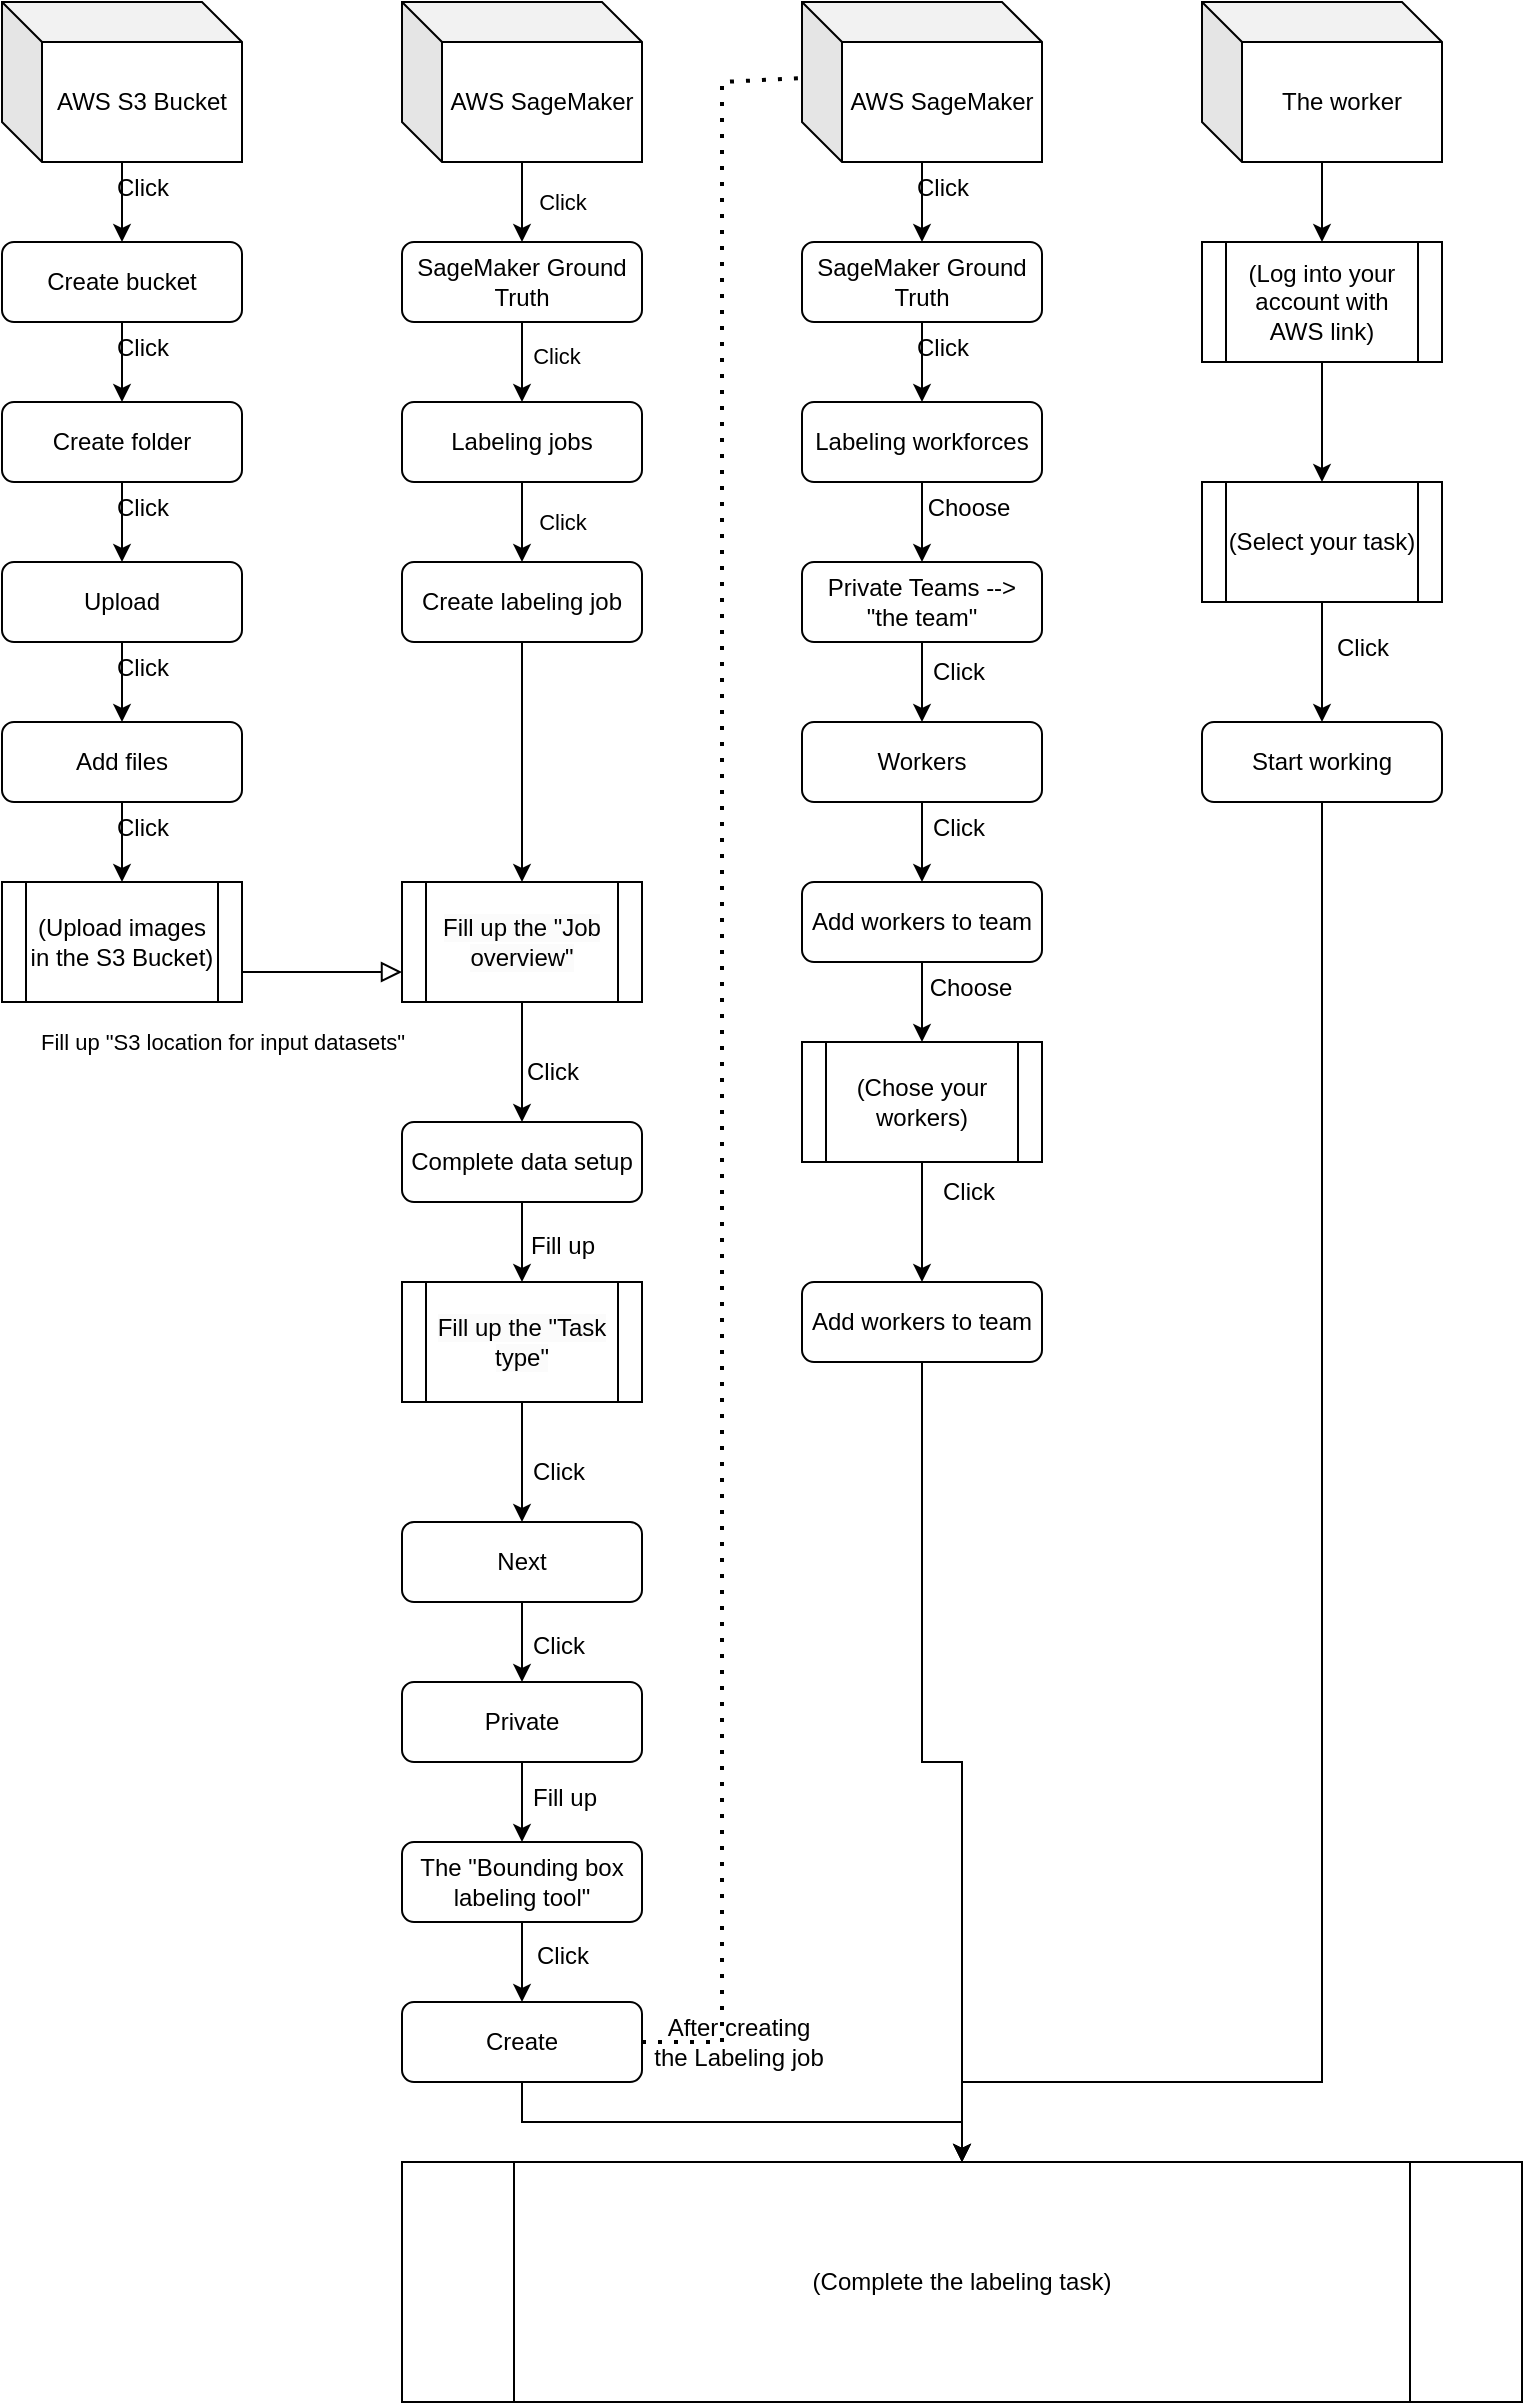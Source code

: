 <mxfile version="23.1.2" type="github">
  <diagram id="C5RBs43oDa-KdzZeNtuy" name="Page-1">
    <mxGraphModel dx="1434" dy="773" grid="1" gridSize="10" guides="1" tooltips="1" connect="1" arrows="1" fold="1" page="1" pageScale="1" pageWidth="827" pageHeight="1169" math="0" shadow="0">
      <root>
        <mxCell id="WIyWlLk6GJQsqaUBKTNV-0" />
        <mxCell id="WIyWlLk6GJQsqaUBKTNV-1" parent="WIyWlLk6GJQsqaUBKTNV-0" />
        <mxCell id="19GAgHuE4jPKgQZACqqg-97" value="" style="edgeStyle=orthogonalEdgeStyle;rounded=0;orthogonalLoop=1;jettySize=auto;html=1;" edge="1" parent="WIyWlLk6GJQsqaUBKTNV-1" source="19GAgHuE4jPKgQZACqqg-0" target="19GAgHuE4jPKgQZACqqg-18">
          <mxGeometry relative="1" as="geometry" />
        </mxCell>
        <mxCell id="19GAgHuE4jPKgQZACqqg-0" value="AWS S3 Bucket" style="shape=cube;whiteSpace=wrap;html=1;boundedLbl=1;backgroundOutline=1;darkOpacity=0.05;darkOpacity2=0.1;" vertex="1" parent="WIyWlLk6GJQsqaUBKTNV-1">
          <mxGeometry x="40" y="80" width="120" height="80" as="geometry" />
        </mxCell>
        <mxCell id="19GAgHuE4jPKgQZACqqg-92" value="" style="edgeStyle=orthogonalEdgeStyle;rounded=0;orthogonalLoop=1;jettySize=auto;html=1;" edge="1" parent="WIyWlLk6GJQsqaUBKTNV-1" source="19GAgHuE4jPKgQZACqqg-2" target="19GAgHuE4jPKgQZACqqg-4">
          <mxGeometry relative="1" as="geometry" />
        </mxCell>
        <mxCell id="19GAgHuE4jPKgQZACqqg-2" value="AWS SageMaker" style="shape=cube;whiteSpace=wrap;html=1;boundedLbl=1;backgroundOutline=1;darkOpacity=0.05;darkOpacity2=0.1;" vertex="1" parent="WIyWlLk6GJQsqaUBKTNV-1">
          <mxGeometry x="240" y="80" width="120" height="80" as="geometry" />
        </mxCell>
        <mxCell id="19GAgHuE4jPKgQZACqqg-94" value="" style="edgeStyle=orthogonalEdgeStyle;rounded=0;orthogonalLoop=1;jettySize=auto;html=1;" edge="1" parent="WIyWlLk6GJQsqaUBKTNV-1" source="19GAgHuE4jPKgQZACqqg-4" target="19GAgHuE4jPKgQZACqqg-5">
          <mxGeometry relative="1" as="geometry" />
        </mxCell>
        <mxCell id="19GAgHuE4jPKgQZACqqg-4" value="SageMaker Ground Truth" style="rounded=1;whiteSpace=wrap;html=1;fontSize=12;glass=0;strokeWidth=1;shadow=0;" vertex="1" parent="WIyWlLk6GJQsqaUBKTNV-1">
          <mxGeometry x="240" y="200" width="120" height="40" as="geometry" />
        </mxCell>
        <mxCell id="19GAgHuE4jPKgQZACqqg-95" value="" style="edgeStyle=orthogonalEdgeStyle;rounded=0;orthogonalLoop=1;jettySize=auto;html=1;" edge="1" parent="WIyWlLk6GJQsqaUBKTNV-1" source="19GAgHuE4jPKgQZACqqg-5" target="19GAgHuE4jPKgQZACqqg-36">
          <mxGeometry relative="1" as="geometry" />
        </mxCell>
        <mxCell id="19GAgHuE4jPKgQZACqqg-5" value="Labeling jobs" style="rounded=1;whiteSpace=wrap;html=1;fontSize=12;glass=0;strokeWidth=1;shadow=0;" vertex="1" parent="WIyWlLk6GJQsqaUBKTNV-1">
          <mxGeometry x="240" y="280" width="120" height="40" as="geometry" />
        </mxCell>
        <mxCell id="19GAgHuE4jPKgQZACqqg-9" value="Fill up &quot;S3 location for input datasets&quot;" style="edgeStyle=orthogonalEdgeStyle;rounded=0;html=1;jettySize=auto;orthogonalLoop=1;fontSize=11;endArrow=block;endFill=0;endSize=8;strokeWidth=1;shadow=0;labelBackgroundColor=none;exitX=1;exitY=0.75;exitDx=0;exitDy=0;entryX=0;entryY=0.75;entryDx=0;entryDy=0;" edge="1" parent="WIyWlLk6GJQsqaUBKTNV-1" source="19GAgHuE4jPKgQZACqqg-45" target="19GAgHuE4jPKgQZACqqg-46">
          <mxGeometry x="-1" y="-36" relative="1" as="geometry">
            <mxPoint x="-10" y="-1" as="offset" />
            <mxPoint x="100" y="560" as="sourcePoint" />
            <mxPoint x="260" y="600" as="targetPoint" />
          </mxGeometry>
        </mxCell>
        <mxCell id="19GAgHuE4jPKgQZACqqg-49" value="" style="edgeStyle=orthogonalEdgeStyle;rounded=0;orthogonalLoop=1;jettySize=auto;html=1;" edge="1" parent="WIyWlLk6GJQsqaUBKTNV-1" source="19GAgHuE4jPKgQZACqqg-16" target="19GAgHuE4jPKgQZACqqg-48">
          <mxGeometry relative="1" as="geometry" />
        </mxCell>
        <mxCell id="19GAgHuE4jPKgQZACqqg-16" value="Complete data setup" style="rounded=1;whiteSpace=wrap;html=1;" vertex="1" parent="WIyWlLk6GJQsqaUBKTNV-1">
          <mxGeometry x="240" y="640" width="120" height="40" as="geometry" />
        </mxCell>
        <mxCell id="19GAgHuE4jPKgQZACqqg-98" value="" style="edgeStyle=orthogonalEdgeStyle;rounded=0;orthogonalLoop=1;jettySize=auto;html=1;" edge="1" parent="WIyWlLk6GJQsqaUBKTNV-1" source="19GAgHuE4jPKgQZACqqg-18" target="19GAgHuE4jPKgQZACqqg-21">
          <mxGeometry relative="1" as="geometry" />
        </mxCell>
        <mxCell id="19GAgHuE4jPKgQZACqqg-18" value="Create bucket" style="rounded=1;whiteSpace=wrap;html=1;" vertex="1" parent="WIyWlLk6GJQsqaUBKTNV-1">
          <mxGeometry x="40" y="200" width="120" height="40" as="geometry" />
        </mxCell>
        <mxCell id="19GAgHuE4jPKgQZACqqg-99" value="" style="edgeStyle=orthogonalEdgeStyle;rounded=0;orthogonalLoop=1;jettySize=auto;html=1;" edge="1" parent="WIyWlLk6GJQsqaUBKTNV-1" source="19GAgHuE4jPKgQZACqqg-21" target="19GAgHuE4jPKgQZACqqg-22">
          <mxGeometry relative="1" as="geometry" />
        </mxCell>
        <mxCell id="19GAgHuE4jPKgQZACqqg-21" value="Create folder" style="rounded=1;whiteSpace=wrap;html=1;" vertex="1" parent="WIyWlLk6GJQsqaUBKTNV-1">
          <mxGeometry x="40" y="280" width="120" height="40" as="geometry" />
        </mxCell>
        <mxCell id="19GAgHuE4jPKgQZACqqg-100" value="" style="edgeStyle=orthogonalEdgeStyle;rounded=0;orthogonalLoop=1;jettySize=auto;html=1;" edge="1" parent="WIyWlLk6GJQsqaUBKTNV-1" source="19GAgHuE4jPKgQZACqqg-22" target="19GAgHuE4jPKgQZACqqg-23">
          <mxGeometry relative="1" as="geometry" />
        </mxCell>
        <mxCell id="19GAgHuE4jPKgQZACqqg-22" value="Upload" style="rounded=1;whiteSpace=wrap;html=1;" vertex="1" parent="WIyWlLk6GJQsqaUBKTNV-1">
          <mxGeometry x="40" y="360" width="120" height="40" as="geometry" />
        </mxCell>
        <mxCell id="19GAgHuE4jPKgQZACqqg-101" value="" style="edgeStyle=orthogonalEdgeStyle;rounded=0;orthogonalLoop=1;jettySize=auto;html=1;" edge="1" parent="WIyWlLk6GJQsqaUBKTNV-1" source="19GAgHuE4jPKgQZACqqg-23" target="19GAgHuE4jPKgQZACqqg-45">
          <mxGeometry relative="1" as="geometry" />
        </mxCell>
        <mxCell id="19GAgHuE4jPKgQZACqqg-23" value="Add files" style="rounded=1;whiteSpace=wrap;html=1;" vertex="1" parent="WIyWlLk6GJQsqaUBKTNV-1">
          <mxGeometry x="40" y="440" width="120" height="40" as="geometry" />
        </mxCell>
        <mxCell id="19GAgHuE4jPKgQZACqqg-34" value="Click" style="edgeLabel;html=1;align=center;verticalAlign=middle;resizable=0;points=[];" vertex="1" connectable="0" parent="WIyWlLk6GJQsqaUBKTNV-1">
          <mxGeometry x="320" y="180" as="geometry" />
        </mxCell>
        <mxCell id="19GAgHuE4jPKgQZACqqg-35" value="Click" style="edgeLabel;html=1;align=center;verticalAlign=middle;resizable=0;points=[];" vertex="1" connectable="0" parent="WIyWlLk6GJQsqaUBKTNV-1">
          <mxGeometry x="120" y="188" as="geometry">
            <mxPoint x="197" y="69" as="offset" />
          </mxGeometry>
        </mxCell>
        <mxCell id="19GAgHuE4jPKgQZACqqg-36" value="Create labeling job" style="rounded=1;whiteSpace=wrap;html=1;fontSize=12;glass=0;strokeWidth=1;shadow=0;" vertex="1" parent="WIyWlLk6GJQsqaUBKTNV-1">
          <mxGeometry x="240" y="360" width="120" height="40" as="geometry" />
        </mxCell>
        <mxCell id="19GAgHuE4jPKgQZACqqg-39" value="Click" style="edgeLabel;html=1;align=center;verticalAlign=middle;resizable=0;points=[];" vertex="1" connectable="0" parent="WIyWlLk6GJQsqaUBKTNV-1">
          <mxGeometry x="320" y="340" as="geometry" />
        </mxCell>
        <mxCell id="19GAgHuE4jPKgQZACqqg-41" value="Fill up" style="text;html=1;align=center;verticalAlign=middle;resizable=0;points=[];autosize=1;strokeColor=none;fillColor=none;" vertex="1" parent="WIyWlLk6GJQsqaUBKTNV-1">
          <mxGeometry x="290" y="687" width="60" height="30" as="geometry" />
        </mxCell>
        <mxCell id="19GAgHuE4jPKgQZACqqg-42" value="" style="endArrow=classic;html=1;rounded=0;exitX=0.5;exitY=1;exitDx=0;exitDy=0;entryX=0.5;entryY=0;entryDx=0;entryDy=0;" edge="1" parent="WIyWlLk6GJQsqaUBKTNV-1" source="19GAgHuE4jPKgQZACqqg-46" target="19GAgHuE4jPKgQZACqqg-16">
          <mxGeometry width="50" height="50" relative="1" as="geometry">
            <mxPoint x="300" y="640" as="sourcePoint" />
            <mxPoint x="490" y="510" as="targetPoint" />
          </mxGeometry>
        </mxCell>
        <mxCell id="19GAgHuE4jPKgQZACqqg-43" value="Click" style="text;html=1;align=center;verticalAlign=middle;resizable=0;points=[];autosize=1;strokeColor=none;fillColor=none;" vertex="1" parent="WIyWlLk6GJQsqaUBKTNV-1">
          <mxGeometry x="290" y="600" width="50" height="30" as="geometry" />
        </mxCell>
        <mxCell id="19GAgHuE4jPKgQZACqqg-45" value="(Upload images in the S3 Bucket)" style="shape=process;whiteSpace=wrap;html=1;backgroundOutline=1;" vertex="1" parent="WIyWlLk6GJQsqaUBKTNV-1">
          <mxGeometry x="40" y="520" width="120" height="60" as="geometry" />
        </mxCell>
        <mxCell id="19GAgHuE4jPKgQZACqqg-46" value="&lt;span style=&quot;color: rgb(0, 0, 0); font-family: Helvetica; font-size: 12px; font-style: normal; font-variant-ligatures: normal; font-variant-caps: normal; font-weight: 400; letter-spacing: normal; orphans: 2; text-align: center; text-indent: 0px; text-transform: none; widows: 2; word-spacing: 0px; -webkit-text-stroke-width: 0px; background-color: rgb(251, 251, 251); text-decoration-thickness: initial; text-decoration-style: initial; text-decoration-color: initial; float: none; display: inline !important;&quot;&gt;Fill up the &quot;Job overview&quot;&lt;/span&gt;" style="shape=process;whiteSpace=wrap;html=1;backgroundOutline=1;" vertex="1" parent="WIyWlLk6GJQsqaUBKTNV-1">
          <mxGeometry x="240" y="520" width="120" height="60" as="geometry" />
        </mxCell>
        <mxCell id="19GAgHuE4jPKgQZACqqg-51" value="" style="edgeStyle=orthogonalEdgeStyle;rounded=0;orthogonalLoop=1;jettySize=auto;html=1;" edge="1" parent="WIyWlLk6GJQsqaUBKTNV-1" source="19GAgHuE4jPKgQZACqqg-48" target="19GAgHuE4jPKgQZACqqg-50">
          <mxGeometry relative="1" as="geometry" />
        </mxCell>
        <mxCell id="19GAgHuE4jPKgQZACqqg-48" value="&lt;span style=&quot;color: rgb(0, 0, 0); font-family: Helvetica; font-size: 12px; font-style: normal; font-variant-ligatures: normal; font-variant-caps: normal; font-weight: 400; letter-spacing: normal; orphans: 2; text-align: center; text-indent: 0px; text-transform: none; widows: 2; word-spacing: 0px; -webkit-text-stroke-width: 0px; background-color: rgb(251, 251, 251); text-decoration-thickness: initial; text-decoration-style: initial; text-decoration-color: initial; float: none; display: inline !important;&quot;&gt;Fill up the &quot;Task type&quot;&lt;/span&gt;" style="shape=process;whiteSpace=wrap;html=1;backgroundOutline=1;" vertex="1" parent="WIyWlLk6GJQsqaUBKTNV-1">
          <mxGeometry x="240" y="720" width="120" height="60" as="geometry" />
        </mxCell>
        <mxCell id="19GAgHuE4jPKgQZACqqg-54" value="" style="edgeStyle=orthogonalEdgeStyle;rounded=0;orthogonalLoop=1;jettySize=auto;html=1;" edge="1" parent="WIyWlLk6GJQsqaUBKTNV-1" source="19GAgHuE4jPKgQZACqqg-50" target="19GAgHuE4jPKgQZACqqg-53">
          <mxGeometry relative="1" as="geometry" />
        </mxCell>
        <mxCell id="19GAgHuE4jPKgQZACqqg-50" value="Next" style="rounded=1;whiteSpace=wrap;html=1;" vertex="1" parent="WIyWlLk6GJQsqaUBKTNV-1">
          <mxGeometry x="240" y="840" width="120" height="40" as="geometry" />
        </mxCell>
        <mxCell id="19GAgHuE4jPKgQZACqqg-52" value="Click" style="text;html=1;align=center;verticalAlign=middle;resizable=0;points=[];autosize=1;strokeColor=none;fillColor=none;" vertex="1" parent="WIyWlLk6GJQsqaUBKTNV-1">
          <mxGeometry x="293" y="800" width="50" height="30" as="geometry" />
        </mxCell>
        <mxCell id="19GAgHuE4jPKgQZACqqg-57" value="" style="edgeStyle=orthogonalEdgeStyle;rounded=0;orthogonalLoop=1;jettySize=auto;html=1;" edge="1" parent="WIyWlLk6GJQsqaUBKTNV-1" source="19GAgHuE4jPKgQZACqqg-53" target="19GAgHuE4jPKgQZACqqg-56">
          <mxGeometry relative="1" as="geometry" />
        </mxCell>
        <mxCell id="19GAgHuE4jPKgQZACqqg-53" value="Private" style="rounded=1;whiteSpace=wrap;html=1;" vertex="1" parent="WIyWlLk6GJQsqaUBKTNV-1">
          <mxGeometry x="240" y="920" width="120" height="40" as="geometry" />
        </mxCell>
        <mxCell id="19GAgHuE4jPKgQZACqqg-61" value="" style="edgeStyle=orthogonalEdgeStyle;rounded=0;orthogonalLoop=1;jettySize=auto;html=1;" edge="1" parent="WIyWlLk6GJQsqaUBKTNV-1" source="19GAgHuE4jPKgQZACqqg-56" target="19GAgHuE4jPKgQZACqqg-60">
          <mxGeometry relative="1" as="geometry" />
        </mxCell>
        <mxCell id="19GAgHuE4jPKgQZACqqg-56" value="The &quot;Bounding box labeling tool&quot;" style="rounded=1;whiteSpace=wrap;html=1;" vertex="1" parent="WIyWlLk6GJQsqaUBKTNV-1">
          <mxGeometry x="240" y="1000" width="120" height="40" as="geometry" />
        </mxCell>
        <mxCell id="19GAgHuE4jPKgQZACqqg-58" value="Click" style="text;html=1;align=center;verticalAlign=middle;resizable=0;points=[];autosize=1;strokeColor=none;fillColor=none;" vertex="1" parent="WIyWlLk6GJQsqaUBKTNV-1">
          <mxGeometry x="293" y="887" width="50" height="30" as="geometry" />
        </mxCell>
        <mxCell id="19GAgHuE4jPKgQZACqqg-59" value="Fill up" style="text;html=1;align=center;verticalAlign=middle;resizable=0;points=[];autosize=1;strokeColor=none;fillColor=none;" vertex="1" parent="WIyWlLk6GJQsqaUBKTNV-1">
          <mxGeometry x="291" y="963" width="60" height="30" as="geometry" />
        </mxCell>
        <mxCell id="19GAgHuE4jPKgQZACqqg-117" value="" style="edgeStyle=orthogonalEdgeStyle;rounded=0;orthogonalLoop=1;jettySize=auto;html=1;" edge="1" parent="WIyWlLk6GJQsqaUBKTNV-1" source="19GAgHuE4jPKgQZACqqg-60" target="19GAgHuE4jPKgQZACqqg-116">
          <mxGeometry relative="1" as="geometry" />
        </mxCell>
        <mxCell id="19GAgHuE4jPKgQZACqqg-60" value="Create" style="rounded=1;whiteSpace=wrap;html=1;" vertex="1" parent="WIyWlLk6GJQsqaUBKTNV-1">
          <mxGeometry x="240" y="1080" width="120" height="40" as="geometry" />
        </mxCell>
        <mxCell id="19GAgHuE4jPKgQZACqqg-62" value="Click" style="text;html=1;align=center;verticalAlign=middle;resizable=0;points=[];autosize=1;strokeColor=none;fillColor=none;" vertex="1" parent="WIyWlLk6GJQsqaUBKTNV-1">
          <mxGeometry x="295" y="1042" width="50" height="30" as="geometry" />
        </mxCell>
        <mxCell id="19GAgHuE4jPKgQZACqqg-110" value="" style="edgeStyle=orthogonalEdgeStyle;rounded=0;orthogonalLoop=1;jettySize=auto;html=1;" edge="1" parent="WIyWlLk6GJQsqaUBKTNV-1" source="19GAgHuE4jPKgQZACqqg-63" target="19GAgHuE4jPKgQZACqqg-109">
          <mxGeometry relative="1" as="geometry" />
        </mxCell>
        <mxCell id="19GAgHuE4jPKgQZACqqg-63" value="The worker" style="shape=cube;whiteSpace=wrap;html=1;boundedLbl=1;backgroundOutline=1;darkOpacity=0.05;darkOpacity2=0.1;" vertex="1" parent="WIyWlLk6GJQsqaUBKTNV-1">
          <mxGeometry x="640" y="80" width="120" height="80" as="geometry" />
        </mxCell>
        <mxCell id="19GAgHuE4jPKgQZACqqg-71" value="" style="edgeStyle=orthogonalEdgeStyle;rounded=0;orthogonalLoop=1;jettySize=auto;html=1;" edge="1" parent="WIyWlLk6GJQsqaUBKTNV-1" source="19GAgHuE4jPKgQZACqqg-64" target="19GAgHuE4jPKgQZACqqg-65">
          <mxGeometry relative="1" as="geometry" />
        </mxCell>
        <mxCell id="19GAgHuE4jPKgQZACqqg-64" value="Labeling workforces" style="rounded=1;whiteSpace=wrap;html=1;" vertex="1" parent="WIyWlLk6GJQsqaUBKTNV-1">
          <mxGeometry x="440" y="280" width="120" height="40" as="geometry" />
        </mxCell>
        <mxCell id="19GAgHuE4jPKgQZACqqg-72" value="" style="edgeStyle=orthogonalEdgeStyle;rounded=0;orthogonalLoop=1;jettySize=auto;html=1;" edge="1" parent="WIyWlLk6GJQsqaUBKTNV-1" source="19GAgHuE4jPKgQZACqqg-65" target="19GAgHuE4jPKgQZACqqg-66">
          <mxGeometry relative="1" as="geometry" />
        </mxCell>
        <mxCell id="19GAgHuE4jPKgQZACqqg-65" value="Private Teams --&amp;gt; &quot;the team&quot;" style="rounded=1;whiteSpace=wrap;html=1;" vertex="1" parent="WIyWlLk6GJQsqaUBKTNV-1">
          <mxGeometry x="440" y="360" width="120" height="40" as="geometry" />
        </mxCell>
        <mxCell id="19GAgHuE4jPKgQZACqqg-73" value="" style="edgeStyle=orthogonalEdgeStyle;rounded=0;orthogonalLoop=1;jettySize=auto;html=1;" edge="1" parent="WIyWlLk6GJQsqaUBKTNV-1" source="19GAgHuE4jPKgQZACqqg-66" target="19GAgHuE4jPKgQZACqqg-67">
          <mxGeometry relative="1" as="geometry" />
        </mxCell>
        <mxCell id="19GAgHuE4jPKgQZACqqg-66" value="Workers" style="rounded=1;whiteSpace=wrap;html=1;" vertex="1" parent="WIyWlLk6GJQsqaUBKTNV-1">
          <mxGeometry x="440" y="440" width="120" height="40" as="geometry" />
        </mxCell>
        <mxCell id="19GAgHuE4jPKgQZACqqg-74" value="" style="edgeStyle=orthogonalEdgeStyle;rounded=0;orthogonalLoop=1;jettySize=auto;html=1;" edge="1" parent="WIyWlLk6GJQsqaUBKTNV-1" source="19GAgHuE4jPKgQZACqqg-67" target="19GAgHuE4jPKgQZACqqg-69">
          <mxGeometry relative="1" as="geometry" />
        </mxCell>
        <mxCell id="19GAgHuE4jPKgQZACqqg-67" value="Add workers to team" style="rounded=1;whiteSpace=wrap;html=1;" vertex="1" parent="WIyWlLk6GJQsqaUBKTNV-1">
          <mxGeometry x="440" y="520" width="120" height="40" as="geometry" />
        </mxCell>
        <mxCell id="19GAgHuE4jPKgQZACqqg-75" value="" style="edgeStyle=orthogonalEdgeStyle;rounded=0;orthogonalLoop=1;jettySize=auto;html=1;" edge="1" parent="WIyWlLk6GJQsqaUBKTNV-1" source="19GAgHuE4jPKgQZACqqg-69" target="19GAgHuE4jPKgQZACqqg-70">
          <mxGeometry relative="1" as="geometry" />
        </mxCell>
        <mxCell id="19GAgHuE4jPKgQZACqqg-69" value="(Chose your workers)" style="shape=process;whiteSpace=wrap;html=1;backgroundOutline=1;" vertex="1" parent="WIyWlLk6GJQsqaUBKTNV-1">
          <mxGeometry x="440" y="600" width="120" height="60" as="geometry" />
        </mxCell>
        <mxCell id="19GAgHuE4jPKgQZACqqg-70" value="Add workers to team" style="rounded=1;whiteSpace=wrap;html=1;" vertex="1" parent="WIyWlLk6GJQsqaUBKTNV-1">
          <mxGeometry x="440" y="720" width="120" height="40" as="geometry" />
        </mxCell>
        <mxCell id="19GAgHuE4jPKgQZACqqg-76" value="Choose" style="text;html=1;align=center;verticalAlign=middle;resizable=0;points=[];autosize=1;strokeColor=none;fillColor=none;" vertex="1" parent="WIyWlLk6GJQsqaUBKTNV-1">
          <mxGeometry x="493" y="318" width="60" height="30" as="geometry" />
        </mxCell>
        <mxCell id="19GAgHuE4jPKgQZACqqg-77" value="Click" style="text;html=1;align=center;verticalAlign=middle;resizable=0;points=[];autosize=1;strokeColor=none;fillColor=none;" vertex="1" parent="WIyWlLk6GJQsqaUBKTNV-1">
          <mxGeometry x="493" y="400" width="50" height="30" as="geometry" />
        </mxCell>
        <mxCell id="19GAgHuE4jPKgQZACqqg-78" value="Click" style="text;html=1;align=center;verticalAlign=middle;resizable=0;points=[];autosize=1;strokeColor=none;fillColor=none;" vertex="1" parent="WIyWlLk6GJQsqaUBKTNV-1">
          <mxGeometry x="493" y="478" width="50" height="30" as="geometry" />
        </mxCell>
        <mxCell id="19GAgHuE4jPKgQZACqqg-79" value="Choose" style="text;html=1;align=center;verticalAlign=middle;resizable=0;points=[];autosize=1;strokeColor=none;fillColor=none;" vertex="1" parent="WIyWlLk6GJQsqaUBKTNV-1">
          <mxGeometry x="494" y="558" width="60" height="30" as="geometry" />
        </mxCell>
        <mxCell id="19GAgHuE4jPKgQZACqqg-80" value="Click" style="text;html=1;align=center;verticalAlign=middle;resizable=0;points=[];autosize=1;strokeColor=none;fillColor=none;" vertex="1" parent="WIyWlLk6GJQsqaUBKTNV-1">
          <mxGeometry x="498" y="660" width="50" height="30" as="geometry" />
        </mxCell>
        <mxCell id="19GAgHuE4jPKgQZACqqg-84" value="" style="endArrow=none;dashed=1;html=1;dashPattern=1 3;strokeWidth=2;rounded=0;exitX=1;exitY=0.5;exitDx=0;exitDy=0;entryX=0.008;entryY=0.475;entryDx=0;entryDy=0;entryPerimeter=0;" edge="1" parent="WIyWlLk6GJQsqaUBKTNV-1" source="19GAgHuE4jPKgQZACqqg-60" target="19GAgHuE4jPKgQZACqqg-88">
          <mxGeometry width="50" height="50" relative="1" as="geometry">
            <mxPoint x="440" y="650" as="sourcePoint" />
            <mxPoint x="400" y="120" as="targetPoint" />
            <Array as="points">
              <mxPoint x="400" y="1100" />
              <mxPoint x="400" y="300" />
              <mxPoint x="400" y="120" />
            </Array>
          </mxGeometry>
        </mxCell>
        <mxCell id="19GAgHuE4jPKgQZACqqg-85" value="After creating &lt;br&gt;the&amp;nbsp;Labeling job" style="text;html=1;align=center;verticalAlign=middle;resizable=0;points=[];autosize=1;strokeColor=none;fillColor=none;" vertex="1" parent="WIyWlLk6GJQsqaUBKTNV-1">
          <mxGeometry x="353" y="1080" width="110" height="40" as="geometry" />
        </mxCell>
        <mxCell id="19GAgHuE4jPKgQZACqqg-93" value="" style="edgeStyle=orthogonalEdgeStyle;rounded=0;orthogonalLoop=1;jettySize=auto;html=1;" edge="1" parent="WIyWlLk6GJQsqaUBKTNV-1" source="19GAgHuE4jPKgQZACqqg-88" target="19GAgHuE4jPKgQZACqqg-89">
          <mxGeometry relative="1" as="geometry" />
        </mxCell>
        <mxCell id="19GAgHuE4jPKgQZACqqg-88" value="AWS SageMaker" style="shape=cube;whiteSpace=wrap;html=1;boundedLbl=1;backgroundOutline=1;darkOpacity=0.05;darkOpacity2=0.1;" vertex="1" parent="WIyWlLk6GJQsqaUBKTNV-1">
          <mxGeometry x="440" y="80" width="120" height="80" as="geometry" />
        </mxCell>
        <mxCell id="19GAgHuE4jPKgQZACqqg-91" value="" style="edgeStyle=orthogonalEdgeStyle;rounded=0;orthogonalLoop=1;jettySize=auto;html=1;entryX=0.5;entryY=0;entryDx=0;entryDy=0;" edge="1" parent="WIyWlLk6GJQsqaUBKTNV-1" source="19GAgHuE4jPKgQZACqqg-89" target="19GAgHuE4jPKgQZACqqg-64">
          <mxGeometry relative="1" as="geometry" />
        </mxCell>
        <mxCell id="19GAgHuE4jPKgQZACqqg-89" value="SageMaker Ground Truth" style="rounded=1;whiteSpace=wrap;html=1;fontSize=12;glass=0;strokeWidth=1;shadow=0;" vertex="1" parent="WIyWlLk6GJQsqaUBKTNV-1">
          <mxGeometry x="440" y="200" width="120" height="40" as="geometry" />
        </mxCell>
        <mxCell id="19GAgHuE4jPKgQZACqqg-96" value="" style="endArrow=classic;html=1;rounded=0;exitX=0.5;exitY=1;exitDx=0;exitDy=0;entryX=0.5;entryY=0;entryDx=0;entryDy=0;" edge="1" parent="WIyWlLk6GJQsqaUBKTNV-1" source="19GAgHuE4jPKgQZACqqg-36" target="19GAgHuE4jPKgQZACqqg-46">
          <mxGeometry width="50" height="50" relative="1" as="geometry">
            <mxPoint x="440" y="440" as="sourcePoint" />
            <mxPoint x="490" y="390" as="targetPoint" />
          </mxGeometry>
        </mxCell>
        <mxCell id="19GAgHuE4jPKgQZACqqg-102" value="Click" style="text;html=1;align=center;verticalAlign=middle;resizable=0;points=[];autosize=1;strokeColor=none;fillColor=none;" vertex="1" parent="WIyWlLk6GJQsqaUBKTNV-1">
          <mxGeometry x="85" y="158" width="50" height="30" as="geometry" />
        </mxCell>
        <mxCell id="19GAgHuE4jPKgQZACqqg-103" value="Click" style="text;html=1;align=center;verticalAlign=middle;resizable=0;points=[];autosize=1;strokeColor=none;fillColor=none;" vertex="1" parent="WIyWlLk6GJQsqaUBKTNV-1">
          <mxGeometry x="85" y="238" width="50" height="30" as="geometry" />
        </mxCell>
        <mxCell id="19GAgHuE4jPKgQZACqqg-104" value="Click" style="text;html=1;align=center;verticalAlign=middle;resizable=0;points=[];autosize=1;strokeColor=none;fillColor=none;" vertex="1" parent="WIyWlLk6GJQsqaUBKTNV-1">
          <mxGeometry x="85" y="318" width="50" height="30" as="geometry" />
        </mxCell>
        <mxCell id="19GAgHuE4jPKgQZACqqg-105" value="Click" style="text;html=1;align=center;verticalAlign=middle;resizable=0;points=[];autosize=1;strokeColor=none;fillColor=none;" vertex="1" parent="WIyWlLk6GJQsqaUBKTNV-1">
          <mxGeometry x="85" y="398" width="50" height="30" as="geometry" />
        </mxCell>
        <mxCell id="19GAgHuE4jPKgQZACqqg-106" value="Click" style="text;html=1;align=center;verticalAlign=middle;resizable=0;points=[];autosize=1;strokeColor=none;fillColor=none;" vertex="1" parent="WIyWlLk6GJQsqaUBKTNV-1">
          <mxGeometry x="85" y="478" width="50" height="30" as="geometry" />
        </mxCell>
        <mxCell id="19GAgHuE4jPKgQZACqqg-107" value="Click" style="text;html=1;align=center;verticalAlign=middle;resizable=0;points=[];autosize=1;strokeColor=none;fillColor=none;" vertex="1" parent="WIyWlLk6GJQsqaUBKTNV-1">
          <mxGeometry x="485" y="158" width="50" height="30" as="geometry" />
        </mxCell>
        <mxCell id="19GAgHuE4jPKgQZACqqg-108" value="Click" style="text;html=1;align=center;verticalAlign=middle;resizable=0;points=[];autosize=1;strokeColor=none;fillColor=none;" vertex="1" parent="WIyWlLk6GJQsqaUBKTNV-1">
          <mxGeometry x="485" y="238" width="50" height="30" as="geometry" />
        </mxCell>
        <mxCell id="19GAgHuE4jPKgQZACqqg-113" value="" style="edgeStyle=orthogonalEdgeStyle;rounded=0;orthogonalLoop=1;jettySize=auto;html=1;" edge="1" parent="WIyWlLk6GJQsqaUBKTNV-1" source="19GAgHuE4jPKgQZACqqg-109" target="19GAgHuE4jPKgQZACqqg-111">
          <mxGeometry relative="1" as="geometry" />
        </mxCell>
        <mxCell id="19GAgHuE4jPKgQZACqqg-109" value="(Log into your account with AWS link)" style="shape=process;whiteSpace=wrap;html=1;backgroundOutline=1;" vertex="1" parent="WIyWlLk6GJQsqaUBKTNV-1">
          <mxGeometry x="640" y="200" width="120" height="60" as="geometry" />
        </mxCell>
        <mxCell id="19GAgHuE4jPKgQZACqqg-114" value="" style="edgeStyle=orthogonalEdgeStyle;rounded=0;orthogonalLoop=1;jettySize=auto;html=1;" edge="1" parent="WIyWlLk6GJQsqaUBKTNV-1" source="19GAgHuE4jPKgQZACqqg-111" target="19GAgHuE4jPKgQZACqqg-112">
          <mxGeometry relative="1" as="geometry" />
        </mxCell>
        <mxCell id="19GAgHuE4jPKgQZACqqg-111" value="(Select your task)" style="shape=process;whiteSpace=wrap;html=1;backgroundOutline=1;" vertex="1" parent="WIyWlLk6GJQsqaUBKTNV-1">
          <mxGeometry x="640" y="320" width="120" height="60" as="geometry" />
        </mxCell>
        <mxCell id="19GAgHuE4jPKgQZACqqg-112" value="Start working" style="rounded=1;whiteSpace=wrap;html=1;" vertex="1" parent="WIyWlLk6GJQsqaUBKTNV-1">
          <mxGeometry x="640" y="440" width="120" height="40" as="geometry" />
        </mxCell>
        <mxCell id="19GAgHuE4jPKgQZACqqg-115" value="Click" style="text;html=1;align=center;verticalAlign=middle;resizable=0;points=[];autosize=1;strokeColor=none;fillColor=none;" vertex="1" parent="WIyWlLk6GJQsqaUBKTNV-1">
          <mxGeometry x="695" y="388" width="50" height="30" as="geometry" />
        </mxCell>
        <mxCell id="19GAgHuE4jPKgQZACqqg-116" value="(Complete the labeling task)" style="shape=process;whiteSpace=wrap;html=1;backgroundOutline=1;" vertex="1" parent="WIyWlLk6GJQsqaUBKTNV-1">
          <mxGeometry x="240" y="1160" width="560" height="120" as="geometry" />
        </mxCell>
        <mxCell id="19GAgHuE4jPKgQZACqqg-118" value="" style="endArrow=classic;html=1;rounded=0;exitX=0.5;exitY=1;exitDx=0;exitDy=0;entryX=0.5;entryY=0;entryDx=0;entryDy=0;" edge="1" parent="WIyWlLk6GJQsqaUBKTNV-1" source="19GAgHuE4jPKgQZACqqg-70" target="19GAgHuE4jPKgQZACqqg-116">
          <mxGeometry width="50" height="50" relative="1" as="geometry">
            <mxPoint x="450" y="770" as="sourcePoint" />
            <mxPoint x="500" y="720" as="targetPoint" />
            <Array as="points">
              <mxPoint x="500" y="800" />
              <mxPoint x="500" y="960" />
              <mxPoint x="520" y="960" />
              <mxPoint x="520" y="1060" />
            </Array>
          </mxGeometry>
        </mxCell>
        <mxCell id="19GAgHuE4jPKgQZACqqg-119" value="" style="endArrow=classic;html=1;rounded=0;exitX=0.5;exitY=1;exitDx=0;exitDy=0;entryX=0.5;entryY=0;entryDx=0;entryDy=0;" edge="1" parent="WIyWlLk6GJQsqaUBKTNV-1" source="19GAgHuE4jPKgQZACqqg-112" target="19GAgHuE4jPKgQZACqqg-116">
          <mxGeometry width="50" height="50" relative="1" as="geometry">
            <mxPoint x="450" y="900" as="sourcePoint" />
            <mxPoint x="500" y="850" as="targetPoint" />
            <Array as="points">
              <mxPoint x="700" y="810" />
              <mxPoint x="700" y="1040" />
              <mxPoint x="700" y="1120" />
              <mxPoint x="520" y="1120" />
            </Array>
          </mxGeometry>
        </mxCell>
      </root>
    </mxGraphModel>
  </diagram>
</mxfile>
